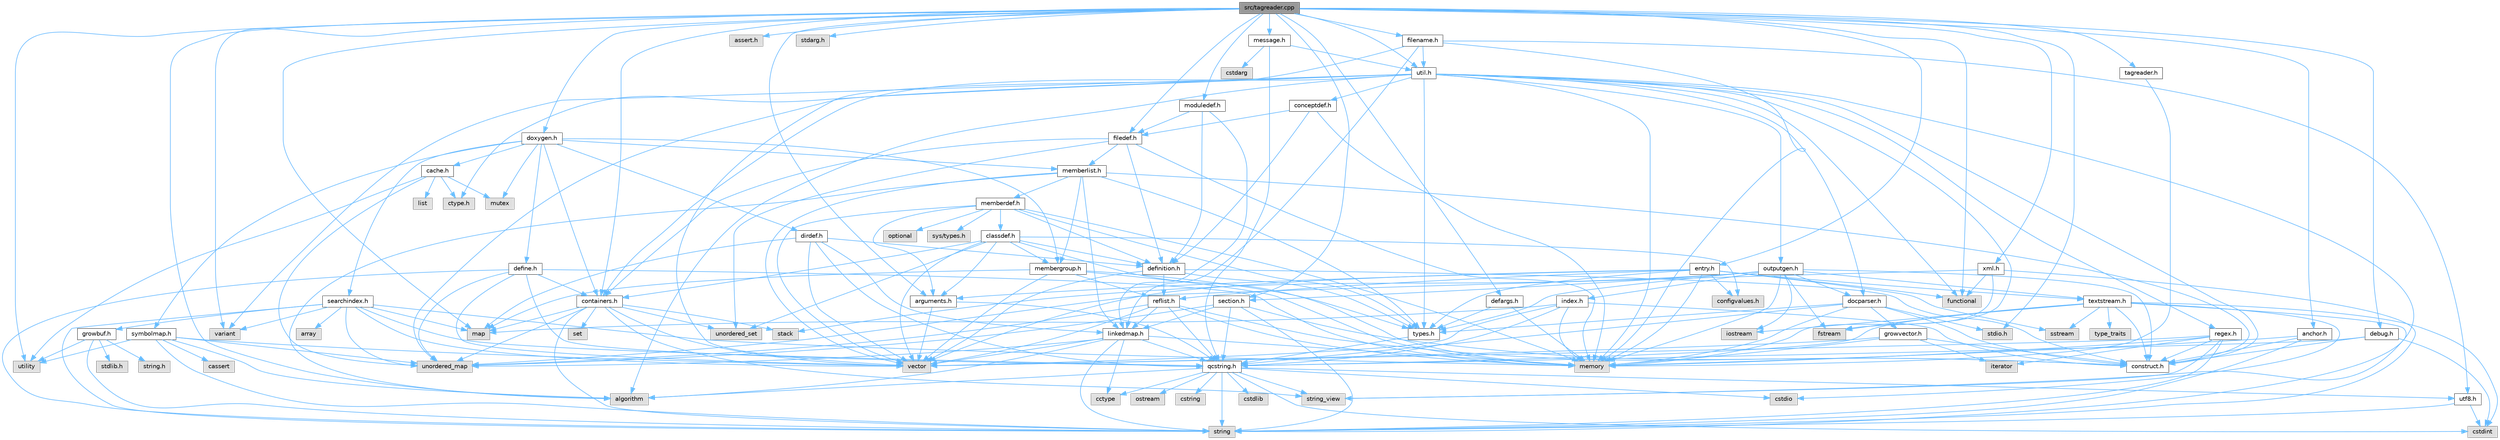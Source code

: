 digraph "src/tagreader.cpp"
{
 // INTERACTIVE_SVG=YES
 // LATEX_PDF_SIZE
  bgcolor="transparent";
  edge [fontname=Helvetica,fontsize=10,labelfontname=Helvetica,labelfontsize=10];
  node [fontname=Helvetica,fontsize=10,shape=box,height=0.2,width=0.4];
  Node1 [id="Node000001",label="src/tagreader.cpp",height=0.2,width=0.4,color="gray40", fillcolor="grey60", style="filled", fontcolor="black",tooltip=" "];
  Node1 -> Node2 [id="edge1_Node000001_Node000002",color="steelblue1",style="solid",tooltip=" "];
  Node2 [id="Node000002",label="tagreader.h",height=0.2,width=0.4,color="grey40", fillcolor="white", style="filled",URL="$d5/d61/tagreader_8h.html",tooltip=" "];
  Node2 -> Node3 [id="edge2_Node000002_Node000003",color="steelblue1",style="solid",tooltip=" "];
  Node3 [id="Node000003",label="memory",height=0.2,width=0.4,color="grey60", fillcolor="#E0E0E0", style="filled",tooltip=" "];
  Node1 -> Node4 [id="edge3_Node000001_Node000004",color="steelblue1",style="solid",tooltip=" "];
  Node4 [id="Node000004",label="map",height=0.2,width=0.4,color="grey60", fillcolor="#E0E0E0", style="filled",tooltip=" "];
  Node1 -> Node5 [id="edge4_Node000001_Node000005",color="steelblue1",style="solid",tooltip=" "];
  Node5 [id="Node000005",label="functional",height=0.2,width=0.4,color="grey60", fillcolor="#E0E0E0", style="filled",tooltip=" "];
  Node1 -> Node6 [id="edge5_Node000001_Node000006",color="steelblue1",style="solid",tooltip=" "];
  Node6 [id="Node000006",label="utility",height=0.2,width=0.4,color="grey60", fillcolor="#E0E0E0", style="filled",tooltip=" "];
  Node1 -> Node7 [id="edge6_Node000001_Node000007",color="steelblue1",style="solid",tooltip=" "];
  Node7 [id="Node000007",label="algorithm",height=0.2,width=0.4,color="grey60", fillcolor="#E0E0E0", style="filled",tooltip=" "];
  Node1 -> Node8 [id="edge7_Node000001_Node000008",color="steelblue1",style="solid",tooltip=" "];
  Node8 [id="Node000008",label="variant",height=0.2,width=0.4,color="grey60", fillcolor="#E0E0E0", style="filled",tooltip=" "];
  Node1 -> Node9 [id="edge8_Node000001_Node000009",color="steelblue1",style="solid",tooltip=" "];
  Node9 [id="Node000009",label="assert.h",height=0.2,width=0.4,color="grey60", fillcolor="#E0E0E0", style="filled",tooltip=" "];
  Node1 -> Node10 [id="edge9_Node000001_Node000010",color="steelblue1",style="solid",tooltip=" "];
  Node10 [id="Node000010",label="stdio.h",height=0.2,width=0.4,color="grey60", fillcolor="#E0E0E0", style="filled",tooltip=" "];
  Node1 -> Node11 [id="edge10_Node000001_Node000011",color="steelblue1",style="solid",tooltip=" "];
  Node11 [id="Node000011",label="stdarg.h",height=0.2,width=0.4,color="grey60", fillcolor="#E0E0E0", style="filled",tooltip=" "];
  Node1 -> Node12 [id="edge11_Node000001_Node000012",color="steelblue1",style="solid",tooltip=" "];
  Node12 [id="Node000012",label="xml.h",height=0.2,width=0.4,color="grey40", fillcolor="white", style="filled",URL="$d0/d62/xml_8h.html",tooltip=" "];
  Node12 -> Node3 [id="edge12_Node000012_Node000003",color="steelblue1",style="solid",tooltip=" "];
  Node12 -> Node5 [id="edge13_Node000012_Node000005",color="steelblue1",style="solid",tooltip=" "];
  Node12 -> Node13 [id="edge14_Node000012_Node000013",color="steelblue1",style="solid",tooltip=" "];
  Node13 [id="Node000013",label="string",height=0.2,width=0.4,color="grey60", fillcolor="#E0E0E0", style="filled",tooltip=" "];
  Node12 -> Node14 [id="edge15_Node000012_Node000014",color="steelblue1",style="solid",tooltip=" "];
  Node14 [id="Node000014",label="unordered_map",height=0.2,width=0.4,color="grey60", fillcolor="#E0E0E0", style="filled",tooltip=" "];
  Node1 -> Node15 [id="edge16_Node000001_Node000015",color="steelblue1",style="solid",tooltip=" "];
  Node15 [id="Node000015",label="entry.h",height=0.2,width=0.4,color="grey40", fillcolor="white", style="filled",URL="$d1/dc6/entry_8h.html",tooltip=" "];
  Node15 -> Node16 [id="edge17_Node000015_Node000016",color="steelblue1",style="solid",tooltip=" "];
  Node16 [id="Node000016",label="vector",height=0.2,width=0.4,color="grey60", fillcolor="#E0E0E0", style="filled",tooltip=" "];
  Node15 -> Node3 [id="edge18_Node000015_Node000003",color="steelblue1",style="solid",tooltip=" "];
  Node15 -> Node17 [id="edge19_Node000015_Node000017",color="steelblue1",style="solid",tooltip=" "];
  Node17 [id="Node000017",label="sstream",height=0.2,width=0.4,color="grey60", fillcolor="#E0E0E0", style="filled",tooltip=" "];
  Node15 -> Node5 [id="edge20_Node000015_Node000005",color="steelblue1",style="solid",tooltip=" "];
  Node15 -> Node18 [id="edge21_Node000015_Node000018",color="steelblue1",style="solid",tooltip=" "];
  Node18 [id="Node000018",label="types.h",height=0.2,width=0.4,color="grey40", fillcolor="white", style="filled",URL="$d9/d49/types_8h.html",tooltip="This file contains a number of basic enums and types."];
  Node18 -> Node19 [id="edge22_Node000018_Node000019",color="steelblue1",style="solid",tooltip=" "];
  Node19 [id="Node000019",label="qcstring.h",height=0.2,width=0.4,color="grey40", fillcolor="white", style="filled",URL="$d7/d5c/qcstring_8h.html",tooltip=" "];
  Node19 -> Node13 [id="edge23_Node000019_Node000013",color="steelblue1",style="solid",tooltip=" "];
  Node19 -> Node20 [id="edge24_Node000019_Node000020",color="steelblue1",style="solid",tooltip=" "];
  Node20 [id="Node000020",label="string_view",height=0.2,width=0.4,color="grey60", fillcolor="#E0E0E0", style="filled",tooltip=" "];
  Node19 -> Node7 [id="edge25_Node000019_Node000007",color="steelblue1",style="solid",tooltip=" "];
  Node19 -> Node21 [id="edge26_Node000019_Node000021",color="steelblue1",style="solid",tooltip=" "];
  Node21 [id="Node000021",label="cctype",height=0.2,width=0.4,color="grey60", fillcolor="#E0E0E0", style="filled",tooltip=" "];
  Node19 -> Node22 [id="edge27_Node000019_Node000022",color="steelblue1",style="solid",tooltip=" "];
  Node22 [id="Node000022",label="cstring",height=0.2,width=0.4,color="grey60", fillcolor="#E0E0E0", style="filled",tooltip=" "];
  Node19 -> Node23 [id="edge28_Node000019_Node000023",color="steelblue1",style="solid",tooltip=" "];
  Node23 [id="Node000023",label="cstdio",height=0.2,width=0.4,color="grey60", fillcolor="#E0E0E0", style="filled",tooltip=" "];
  Node19 -> Node24 [id="edge29_Node000019_Node000024",color="steelblue1",style="solid",tooltip=" "];
  Node24 [id="Node000024",label="cstdlib",height=0.2,width=0.4,color="grey60", fillcolor="#E0E0E0", style="filled",tooltip=" "];
  Node19 -> Node25 [id="edge30_Node000019_Node000025",color="steelblue1",style="solid",tooltip=" "];
  Node25 [id="Node000025",label="cstdint",height=0.2,width=0.4,color="grey60", fillcolor="#E0E0E0", style="filled",tooltip=" "];
  Node19 -> Node26 [id="edge31_Node000019_Node000026",color="steelblue1",style="solid",tooltip=" "];
  Node26 [id="Node000026",label="ostream",height=0.2,width=0.4,color="grey60", fillcolor="#E0E0E0", style="filled",tooltip=" "];
  Node19 -> Node27 [id="edge32_Node000019_Node000027",color="steelblue1",style="solid",tooltip=" "];
  Node27 [id="Node000027",label="utf8.h",height=0.2,width=0.4,color="grey40", fillcolor="white", style="filled",URL="$db/d7c/utf8_8h.html",tooltip="Various UTF8 related helper functions."];
  Node27 -> Node25 [id="edge33_Node000027_Node000025",color="steelblue1",style="solid",tooltip=" "];
  Node27 -> Node13 [id="edge34_Node000027_Node000013",color="steelblue1",style="solid",tooltip=" "];
  Node15 -> Node28 [id="edge35_Node000015_Node000028",color="steelblue1",style="solid",tooltip=" "];
  Node28 [id="Node000028",label="arguments.h",height=0.2,width=0.4,color="grey40", fillcolor="white", style="filled",URL="$df/d9b/arguments_8h.html",tooltip=" "];
  Node28 -> Node16 [id="edge36_Node000028_Node000016",color="steelblue1",style="solid",tooltip=" "];
  Node28 -> Node19 [id="edge37_Node000028_Node000019",color="steelblue1",style="solid",tooltip=" "];
  Node15 -> Node29 [id="edge38_Node000015_Node000029",color="steelblue1",style="solid",tooltip=" "];
  Node29 [id="Node000029",label="reflist.h",height=0.2,width=0.4,color="grey40", fillcolor="white", style="filled",URL="$d1/d02/reflist_8h.html",tooltip=" "];
  Node29 -> Node16 [id="edge39_Node000029_Node000016",color="steelblue1",style="solid",tooltip=" "];
  Node29 -> Node14 [id="edge40_Node000029_Node000014",color="steelblue1",style="solid",tooltip=" "];
  Node29 -> Node3 [id="edge41_Node000029_Node000003",color="steelblue1",style="solid",tooltip=" "];
  Node29 -> Node19 [id="edge42_Node000029_Node000019",color="steelblue1",style="solid",tooltip=" "];
  Node29 -> Node30 [id="edge43_Node000029_Node000030",color="steelblue1",style="solid",tooltip=" "];
  Node30 [id="Node000030",label="linkedmap.h",height=0.2,width=0.4,color="grey40", fillcolor="white", style="filled",URL="$da/de1/linkedmap_8h.html",tooltip=" "];
  Node30 -> Node14 [id="edge44_Node000030_Node000014",color="steelblue1",style="solid",tooltip=" "];
  Node30 -> Node16 [id="edge45_Node000030_Node000016",color="steelblue1",style="solid",tooltip=" "];
  Node30 -> Node3 [id="edge46_Node000030_Node000003",color="steelblue1",style="solid",tooltip=" "];
  Node30 -> Node13 [id="edge47_Node000030_Node000013",color="steelblue1",style="solid",tooltip=" "];
  Node30 -> Node7 [id="edge48_Node000030_Node000007",color="steelblue1",style="solid",tooltip=" "];
  Node30 -> Node21 [id="edge49_Node000030_Node000021",color="steelblue1",style="solid",tooltip=" "];
  Node30 -> Node19 [id="edge50_Node000030_Node000019",color="steelblue1",style="solid",tooltip=" "];
  Node29 -> Node31 [id="edge51_Node000029_Node000031",color="steelblue1",style="solid",tooltip=" "];
  Node31 [id="Node000031",label="construct.h",height=0.2,width=0.4,color="grey40", fillcolor="white", style="filled",URL="$d7/dfc/construct_8h.html",tooltip=" "];
  Node15 -> Node32 [id="edge52_Node000015_Node000032",color="steelblue1",style="solid",tooltip=" "];
  Node32 [id="Node000032",label="textstream.h",height=0.2,width=0.4,color="grey40", fillcolor="white", style="filled",URL="$d4/d7d/textstream_8h.html",tooltip=" "];
  Node32 -> Node13 [id="edge53_Node000032_Node000013",color="steelblue1",style="solid",tooltip=" "];
  Node32 -> Node33 [id="edge54_Node000032_Node000033",color="steelblue1",style="solid",tooltip=" "];
  Node33 [id="Node000033",label="iostream",height=0.2,width=0.4,color="grey60", fillcolor="#E0E0E0", style="filled",tooltip=" "];
  Node32 -> Node17 [id="edge55_Node000032_Node000017",color="steelblue1",style="solid",tooltip=" "];
  Node32 -> Node25 [id="edge56_Node000032_Node000025",color="steelblue1",style="solid",tooltip=" "];
  Node32 -> Node23 [id="edge57_Node000032_Node000023",color="steelblue1",style="solid",tooltip=" "];
  Node32 -> Node34 [id="edge58_Node000032_Node000034",color="steelblue1",style="solid",tooltip=" "];
  Node34 [id="Node000034",label="fstream",height=0.2,width=0.4,color="grey60", fillcolor="#E0E0E0", style="filled",tooltip=" "];
  Node32 -> Node35 [id="edge59_Node000032_Node000035",color="steelblue1",style="solid",tooltip=" "];
  Node35 [id="Node000035",label="type_traits",height=0.2,width=0.4,color="grey60", fillcolor="#E0E0E0", style="filled",tooltip=" "];
  Node32 -> Node19 [id="edge60_Node000032_Node000019",color="steelblue1",style="solid",tooltip=" "];
  Node32 -> Node31 [id="edge61_Node000032_Node000031",color="steelblue1",style="solid",tooltip=" "];
  Node15 -> Node36 [id="edge62_Node000015_Node000036",color="steelblue1",style="solid",tooltip=" "];
  Node36 [id="Node000036",label="configvalues.h",height=0.2,width=0.4,color="grey60", fillcolor="#E0E0E0", style="filled",tooltip=" "];
  Node1 -> Node37 [id="edge63_Node000001_Node000037",color="steelblue1",style="solid",tooltip=" "];
  Node37 [id="Node000037",label="doxygen.h",height=0.2,width=0.4,color="grey40", fillcolor="white", style="filled",URL="$d1/da1/doxygen_8h.html",tooltip=" "];
  Node37 -> Node38 [id="edge64_Node000037_Node000038",color="steelblue1",style="solid",tooltip=" "];
  Node38 [id="Node000038",label="mutex",height=0.2,width=0.4,color="grey60", fillcolor="#E0E0E0", style="filled",tooltip=" "];
  Node37 -> Node39 [id="edge65_Node000037_Node000039",color="steelblue1",style="solid",tooltip=" "];
  Node39 [id="Node000039",label="containers.h",height=0.2,width=0.4,color="grey40", fillcolor="white", style="filled",URL="$d5/d75/containers_8h.html",tooltip=" "];
  Node39 -> Node16 [id="edge66_Node000039_Node000016",color="steelblue1",style="solid",tooltip=" "];
  Node39 -> Node13 [id="edge67_Node000039_Node000013",color="steelblue1",style="solid",tooltip=" "];
  Node39 -> Node20 [id="edge68_Node000039_Node000020",color="steelblue1",style="solid",tooltip=" "];
  Node39 -> Node40 [id="edge69_Node000039_Node000040",color="steelblue1",style="solid",tooltip=" "];
  Node40 [id="Node000040",label="set",height=0.2,width=0.4,color="grey60", fillcolor="#E0E0E0", style="filled",tooltip=" "];
  Node39 -> Node4 [id="edge70_Node000039_Node000004",color="steelblue1",style="solid",tooltip=" "];
  Node39 -> Node41 [id="edge71_Node000039_Node000041",color="steelblue1",style="solid",tooltip=" "];
  Node41 [id="Node000041",label="unordered_set",height=0.2,width=0.4,color="grey60", fillcolor="#E0E0E0", style="filled",tooltip=" "];
  Node39 -> Node14 [id="edge72_Node000039_Node000014",color="steelblue1",style="solid",tooltip=" "];
  Node39 -> Node42 [id="edge73_Node000039_Node000042",color="steelblue1",style="solid",tooltip=" "];
  Node42 [id="Node000042",label="stack",height=0.2,width=0.4,color="grey60", fillcolor="#E0E0E0", style="filled",tooltip=" "];
  Node37 -> Node43 [id="edge74_Node000037_Node000043",color="steelblue1",style="solid",tooltip=" "];
  Node43 [id="Node000043",label="membergroup.h",height=0.2,width=0.4,color="grey40", fillcolor="white", style="filled",URL="$d9/d11/membergroup_8h.html",tooltip=" "];
  Node43 -> Node16 [id="edge75_Node000043_Node000016",color="steelblue1",style="solid",tooltip=" "];
  Node43 -> Node4 [id="edge76_Node000043_Node000004",color="steelblue1",style="solid",tooltip=" "];
  Node43 -> Node3 [id="edge77_Node000043_Node000003",color="steelblue1",style="solid",tooltip=" "];
  Node43 -> Node18 [id="edge78_Node000043_Node000018",color="steelblue1",style="solid",tooltip=" "];
  Node43 -> Node29 [id="edge79_Node000043_Node000029",color="steelblue1",style="solid",tooltip=" "];
  Node37 -> Node44 [id="edge80_Node000037_Node000044",color="steelblue1",style="solid",tooltip=" "];
  Node44 [id="Node000044",label="dirdef.h",height=0.2,width=0.4,color="grey40", fillcolor="white", style="filled",URL="$d6/d15/dirdef_8h.html",tooltip=" "];
  Node44 -> Node16 [id="edge81_Node000044_Node000016",color="steelblue1",style="solid",tooltip=" "];
  Node44 -> Node4 [id="edge82_Node000044_Node000004",color="steelblue1",style="solid",tooltip=" "];
  Node44 -> Node19 [id="edge83_Node000044_Node000019",color="steelblue1",style="solid",tooltip=" "];
  Node44 -> Node30 [id="edge84_Node000044_Node000030",color="steelblue1",style="solid",tooltip=" "];
  Node44 -> Node45 [id="edge85_Node000044_Node000045",color="steelblue1",style="solid",tooltip=" "];
  Node45 [id="Node000045",label="definition.h",height=0.2,width=0.4,color="grey40", fillcolor="white", style="filled",URL="$df/da1/definition_8h.html",tooltip=" "];
  Node45 -> Node16 [id="edge86_Node000045_Node000016",color="steelblue1",style="solid",tooltip=" "];
  Node45 -> Node18 [id="edge87_Node000045_Node000018",color="steelblue1",style="solid",tooltip=" "];
  Node45 -> Node29 [id="edge88_Node000045_Node000029",color="steelblue1",style="solid",tooltip=" "];
  Node45 -> Node31 [id="edge89_Node000045_Node000031",color="steelblue1",style="solid",tooltip=" "];
  Node37 -> Node46 [id="edge90_Node000037_Node000046",color="steelblue1",style="solid",tooltip=" "];
  Node46 [id="Node000046",label="memberlist.h",height=0.2,width=0.4,color="grey40", fillcolor="white", style="filled",URL="$dd/d78/memberlist_8h.html",tooltip=" "];
  Node46 -> Node16 [id="edge91_Node000046_Node000016",color="steelblue1",style="solid",tooltip=" "];
  Node46 -> Node7 [id="edge92_Node000046_Node000007",color="steelblue1",style="solid",tooltip=" "];
  Node46 -> Node47 [id="edge93_Node000046_Node000047",color="steelblue1",style="solid",tooltip=" "];
  Node47 [id="Node000047",label="memberdef.h",height=0.2,width=0.4,color="grey40", fillcolor="white", style="filled",URL="$d4/d46/memberdef_8h.html",tooltip=" "];
  Node47 -> Node16 [id="edge94_Node000047_Node000016",color="steelblue1",style="solid",tooltip=" "];
  Node47 -> Node3 [id="edge95_Node000047_Node000003",color="steelblue1",style="solid",tooltip=" "];
  Node47 -> Node48 [id="edge96_Node000047_Node000048",color="steelblue1",style="solid",tooltip=" "];
  Node48 [id="Node000048",label="optional",height=0.2,width=0.4,color="grey60", fillcolor="#E0E0E0", style="filled",tooltip=" "];
  Node47 -> Node49 [id="edge97_Node000047_Node000049",color="steelblue1",style="solid",tooltip=" "];
  Node49 [id="Node000049",label="sys/types.h",height=0.2,width=0.4,color="grey60", fillcolor="#E0E0E0", style="filled",tooltip=" "];
  Node47 -> Node18 [id="edge98_Node000047_Node000018",color="steelblue1",style="solid",tooltip=" "];
  Node47 -> Node45 [id="edge99_Node000047_Node000045",color="steelblue1",style="solid",tooltip=" "];
  Node47 -> Node28 [id="edge100_Node000047_Node000028",color="steelblue1",style="solid",tooltip=" "];
  Node47 -> Node50 [id="edge101_Node000047_Node000050",color="steelblue1",style="solid",tooltip=" "];
  Node50 [id="Node000050",label="classdef.h",height=0.2,width=0.4,color="grey40", fillcolor="white", style="filled",URL="$d1/da6/classdef_8h.html",tooltip=" "];
  Node50 -> Node3 [id="edge102_Node000050_Node000003",color="steelblue1",style="solid",tooltip=" "];
  Node50 -> Node16 [id="edge103_Node000050_Node000016",color="steelblue1",style="solid",tooltip=" "];
  Node50 -> Node41 [id="edge104_Node000050_Node000041",color="steelblue1",style="solid",tooltip=" "];
  Node50 -> Node39 [id="edge105_Node000050_Node000039",color="steelblue1",style="solid",tooltip=" "];
  Node50 -> Node45 [id="edge106_Node000050_Node000045",color="steelblue1",style="solid",tooltip=" "];
  Node50 -> Node28 [id="edge107_Node000050_Node000028",color="steelblue1",style="solid",tooltip=" "];
  Node50 -> Node43 [id="edge108_Node000050_Node000043",color="steelblue1",style="solid",tooltip=" "];
  Node50 -> Node36 [id="edge109_Node000050_Node000036",color="steelblue1",style="solid",tooltip=" "];
  Node46 -> Node30 [id="edge110_Node000046_Node000030",color="steelblue1",style="solid",tooltip=" "];
  Node46 -> Node18 [id="edge111_Node000046_Node000018",color="steelblue1",style="solid",tooltip=" "];
  Node46 -> Node43 [id="edge112_Node000046_Node000043",color="steelblue1",style="solid",tooltip=" "];
  Node46 -> Node31 [id="edge113_Node000046_Node000031",color="steelblue1",style="solid",tooltip=" "];
  Node37 -> Node51 [id="edge114_Node000037_Node000051",color="steelblue1",style="solid",tooltip=" "];
  Node51 [id="Node000051",label="define.h",height=0.2,width=0.4,color="grey40", fillcolor="white", style="filled",URL="$df/d67/define_8h.html",tooltip=" "];
  Node51 -> Node16 [id="edge115_Node000051_Node000016",color="steelblue1",style="solid",tooltip=" "];
  Node51 -> Node3 [id="edge116_Node000051_Node000003",color="steelblue1",style="solid",tooltip=" "];
  Node51 -> Node13 [id="edge117_Node000051_Node000013",color="steelblue1",style="solid",tooltip=" "];
  Node51 -> Node14 [id="edge118_Node000051_Node000014",color="steelblue1",style="solid",tooltip=" "];
  Node51 -> Node19 [id="edge119_Node000051_Node000019",color="steelblue1",style="solid",tooltip=" "];
  Node51 -> Node39 [id="edge120_Node000051_Node000039",color="steelblue1",style="solid",tooltip=" "];
  Node37 -> Node52 [id="edge121_Node000037_Node000052",color="steelblue1",style="solid",tooltip=" "];
  Node52 [id="Node000052",label="cache.h",height=0.2,width=0.4,color="grey40", fillcolor="white", style="filled",URL="$d3/d26/cache_8h.html",tooltip=" "];
  Node52 -> Node53 [id="edge122_Node000052_Node000053",color="steelblue1",style="solid",tooltip=" "];
  Node53 [id="Node000053",label="list",height=0.2,width=0.4,color="grey60", fillcolor="#E0E0E0", style="filled",tooltip=" "];
  Node52 -> Node14 [id="edge123_Node000052_Node000014",color="steelblue1",style="solid",tooltip=" "];
  Node52 -> Node38 [id="edge124_Node000052_Node000038",color="steelblue1",style="solid",tooltip=" "];
  Node52 -> Node6 [id="edge125_Node000052_Node000006",color="steelblue1",style="solid",tooltip=" "];
  Node52 -> Node54 [id="edge126_Node000052_Node000054",color="steelblue1",style="solid",tooltip=" "];
  Node54 [id="Node000054",label="ctype.h",height=0.2,width=0.4,color="grey60", fillcolor="#E0E0E0", style="filled",tooltip=" "];
  Node37 -> Node55 [id="edge127_Node000037_Node000055",color="steelblue1",style="solid",tooltip=" "];
  Node55 [id="Node000055",label="symbolmap.h",height=0.2,width=0.4,color="grey40", fillcolor="white", style="filled",URL="$d7/ddd/symbolmap_8h.html",tooltip=" "];
  Node55 -> Node7 [id="edge128_Node000055_Node000007",color="steelblue1",style="solid",tooltip=" "];
  Node55 -> Node14 [id="edge129_Node000055_Node000014",color="steelblue1",style="solid",tooltip=" "];
  Node55 -> Node16 [id="edge130_Node000055_Node000016",color="steelblue1",style="solid",tooltip=" "];
  Node55 -> Node13 [id="edge131_Node000055_Node000013",color="steelblue1",style="solid",tooltip=" "];
  Node55 -> Node6 [id="edge132_Node000055_Node000006",color="steelblue1",style="solid",tooltip=" "];
  Node55 -> Node56 [id="edge133_Node000055_Node000056",color="steelblue1",style="solid",tooltip=" "];
  Node56 [id="Node000056",label="cassert",height=0.2,width=0.4,color="grey60", fillcolor="#E0E0E0", style="filled",tooltip=" "];
  Node37 -> Node57 [id="edge134_Node000037_Node000057",color="steelblue1",style="solid",tooltip=" "];
  Node57 [id="Node000057",label="searchindex.h",height=0.2,width=0.4,color="grey40", fillcolor="white", style="filled",URL="$de/d07/searchindex_8h.html",tooltip="Web server based search engine."];
  Node57 -> Node3 [id="edge135_Node000057_Node000003",color="steelblue1",style="solid",tooltip=" "];
  Node57 -> Node16 [id="edge136_Node000057_Node000016",color="steelblue1",style="solid",tooltip=" "];
  Node57 -> Node4 [id="edge137_Node000057_Node000004",color="steelblue1",style="solid",tooltip=" "];
  Node57 -> Node14 [id="edge138_Node000057_Node000014",color="steelblue1",style="solid",tooltip=" "];
  Node57 -> Node13 [id="edge139_Node000057_Node000013",color="steelblue1",style="solid",tooltip=" "];
  Node57 -> Node58 [id="edge140_Node000057_Node000058",color="steelblue1",style="solid",tooltip=" "];
  Node58 [id="Node000058",label="array",height=0.2,width=0.4,color="grey60", fillcolor="#E0E0E0", style="filled",tooltip=" "];
  Node57 -> Node8 [id="edge141_Node000057_Node000008",color="steelblue1",style="solid",tooltip=" "];
  Node57 -> Node19 [id="edge142_Node000057_Node000019",color="steelblue1",style="solid",tooltip=" "];
  Node57 -> Node59 [id="edge143_Node000057_Node000059",color="steelblue1",style="solid",tooltip=" "];
  Node59 [id="Node000059",label="growbuf.h",height=0.2,width=0.4,color="grey40", fillcolor="white", style="filled",URL="$dd/d72/growbuf_8h.html",tooltip=" "];
  Node59 -> Node6 [id="edge144_Node000059_Node000006",color="steelblue1",style="solid",tooltip=" "];
  Node59 -> Node60 [id="edge145_Node000059_Node000060",color="steelblue1",style="solid",tooltip=" "];
  Node60 [id="Node000060",label="stdlib.h",height=0.2,width=0.4,color="grey60", fillcolor="#E0E0E0", style="filled",tooltip=" "];
  Node59 -> Node61 [id="edge146_Node000059_Node000061",color="steelblue1",style="solid",tooltip=" "];
  Node61 [id="Node000061",label="string.h",height=0.2,width=0.4,color="grey60", fillcolor="#E0E0E0", style="filled",tooltip=" "];
  Node59 -> Node13 [id="edge147_Node000059_Node000013",color="steelblue1",style="solid",tooltip=" "];
  Node1 -> Node62 [id="edge148_Node000001_Node000062",color="steelblue1",style="solid",tooltip=" "];
  Node62 [id="Node000062",label="util.h",height=0.2,width=0.4,color="grey40", fillcolor="white", style="filled",URL="$d8/d3c/util_8h.html",tooltip="A bunch of utility functions."];
  Node62 -> Node3 [id="edge149_Node000062_Node000003",color="steelblue1",style="solid",tooltip=" "];
  Node62 -> Node14 [id="edge150_Node000062_Node000014",color="steelblue1",style="solid",tooltip=" "];
  Node62 -> Node7 [id="edge151_Node000062_Node000007",color="steelblue1",style="solid",tooltip=" "];
  Node62 -> Node5 [id="edge152_Node000062_Node000005",color="steelblue1",style="solid",tooltip=" "];
  Node62 -> Node34 [id="edge153_Node000062_Node000034",color="steelblue1",style="solid",tooltip=" "];
  Node62 -> Node8 [id="edge154_Node000062_Node000008",color="steelblue1",style="solid",tooltip=" "];
  Node62 -> Node20 [id="edge155_Node000062_Node000020",color="steelblue1",style="solid",tooltip=" "];
  Node62 -> Node54 [id="edge156_Node000062_Node000054",color="steelblue1",style="solid",tooltip=" "];
  Node62 -> Node18 [id="edge157_Node000062_Node000018",color="steelblue1",style="solid",tooltip=" "];
  Node62 -> Node63 [id="edge158_Node000062_Node000063",color="steelblue1",style="solid",tooltip=" "];
  Node63 [id="Node000063",label="docparser.h",height=0.2,width=0.4,color="grey40", fillcolor="white", style="filled",URL="$de/d9c/docparser_8h.html",tooltip=" "];
  Node63 -> Node10 [id="edge159_Node000063_Node000010",color="steelblue1",style="solid",tooltip=" "];
  Node63 -> Node3 [id="edge160_Node000063_Node000003",color="steelblue1",style="solid",tooltip=" "];
  Node63 -> Node19 [id="edge161_Node000063_Node000019",color="steelblue1",style="solid",tooltip=" "];
  Node63 -> Node64 [id="edge162_Node000063_Node000064",color="steelblue1",style="solid",tooltip=" "];
  Node64 [id="Node000064",label="growvector.h",height=0.2,width=0.4,color="grey40", fillcolor="white", style="filled",URL="$d7/d50/growvector_8h.html",tooltip=" "];
  Node64 -> Node16 [id="edge163_Node000064_Node000016",color="steelblue1",style="solid",tooltip=" "];
  Node64 -> Node3 [id="edge164_Node000064_Node000003",color="steelblue1",style="solid",tooltip=" "];
  Node64 -> Node65 [id="edge165_Node000064_Node000065",color="steelblue1",style="solid",tooltip=" "];
  Node65 [id="Node000065",label="iterator",height=0.2,width=0.4,color="grey60", fillcolor="#E0E0E0", style="filled",tooltip=" "];
  Node64 -> Node31 [id="edge166_Node000064_Node000031",color="steelblue1",style="solid",tooltip=" "];
  Node63 -> Node31 [id="edge167_Node000063_Node000031",color="steelblue1",style="solid",tooltip=" "];
  Node63 -> Node18 [id="edge168_Node000063_Node000018",color="steelblue1",style="solid",tooltip=" "];
  Node62 -> Node39 [id="edge169_Node000062_Node000039",color="steelblue1",style="solid",tooltip=" "];
  Node62 -> Node66 [id="edge170_Node000062_Node000066",color="steelblue1",style="solid",tooltip=" "];
  Node66 [id="Node000066",label="outputgen.h",height=0.2,width=0.4,color="grey40", fillcolor="white", style="filled",URL="$df/d06/outputgen_8h.html",tooltip=" "];
  Node66 -> Node3 [id="edge171_Node000066_Node000003",color="steelblue1",style="solid",tooltip=" "];
  Node66 -> Node42 [id="edge172_Node000066_Node000042",color="steelblue1",style="solid",tooltip=" "];
  Node66 -> Node33 [id="edge173_Node000066_Node000033",color="steelblue1",style="solid",tooltip=" "];
  Node66 -> Node34 [id="edge174_Node000066_Node000034",color="steelblue1",style="solid",tooltip=" "];
  Node66 -> Node18 [id="edge175_Node000066_Node000018",color="steelblue1",style="solid",tooltip=" "];
  Node66 -> Node67 [id="edge176_Node000066_Node000067",color="steelblue1",style="solid",tooltip=" "];
  Node67 [id="Node000067",label="index.h",height=0.2,width=0.4,color="grey40", fillcolor="white", style="filled",URL="$d1/db5/index_8h.html",tooltip=" "];
  Node67 -> Node3 [id="edge177_Node000067_Node000003",color="steelblue1",style="solid",tooltip=" "];
  Node67 -> Node16 [id="edge178_Node000067_Node000016",color="steelblue1",style="solid",tooltip=" "];
  Node67 -> Node4 [id="edge179_Node000067_Node000004",color="steelblue1",style="solid",tooltip=" "];
  Node67 -> Node19 [id="edge180_Node000067_Node000019",color="steelblue1",style="solid",tooltip=" "];
  Node67 -> Node31 [id="edge181_Node000067_Node000031",color="steelblue1",style="solid",tooltip=" "];
  Node66 -> Node68 [id="edge182_Node000066_Node000068",color="steelblue1",style="solid",tooltip=" "];
  Node68 [id="Node000068",label="section.h",height=0.2,width=0.4,color="grey40", fillcolor="white", style="filled",URL="$d1/d2a/section_8h.html",tooltip=" "];
  Node68 -> Node13 [id="edge183_Node000068_Node000013",color="steelblue1",style="solid",tooltip=" "];
  Node68 -> Node14 [id="edge184_Node000068_Node000014",color="steelblue1",style="solid",tooltip=" "];
  Node68 -> Node19 [id="edge185_Node000068_Node000019",color="steelblue1",style="solid",tooltip=" "];
  Node68 -> Node30 [id="edge186_Node000068_Node000030",color="steelblue1",style="solid",tooltip=" "];
  Node68 -> Node31 [id="edge187_Node000068_Node000031",color="steelblue1",style="solid",tooltip=" "];
  Node66 -> Node32 [id="edge188_Node000066_Node000032",color="steelblue1",style="solid",tooltip=" "];
  Node66 -> Node63 [id="edge189_Node000066_Node000063",color="steelblue1",style="solid",tooltip=" "];
  Node66 -> Node31 [id="edge190_Node000066_Node000031",color="steelblue1",style="solid",tooltip=" "];
  Node62 -> Node69 [id="edge191_Node000062_Node000069",color="steelblue1",style="solid",tooltip=" "];
  Node69 [id="Node000069",label="regex.h",height=0.2,width=0.4,color="grey40", fillcolor="white", style="filled",URL="$d1/d21/regex_8h.html",tooltip=" "];
  Node69 -> Node3 [id="edge192_Node000069_Node000003",color="steelblue1",style="solid",tooltip=" "];
  Node69 -> Node13 [id="edge193_Node000069_Node000013",color="steelblue1",style="solid",tooltip=" "];
  Node69 -> Node20 [id="edge194_Node000069_Node000020",color="steelblue1",style="solid",tooltip=" "];
  Node69 -> Node16 [id="edge195_Node000069_Node000016",color="steelblue1",style="solid",tooltip=" "];
  Node69 -> Node65 [id="edge196_Node000069_Node000065",color="steelblue1",style="solid",tooltip=" "];
  Node69 -> Node31 [id="edge197_Node000069_Node000031",color="steelblue1",style="solid",tooltip=" "];
  Node62 -> Node70 [id="edge198_Node000062_Node000070",color="steelblue1",style="solid",tooltip=" "];
  Node70 [id="Node000070",label="conceptdef.h",height=0.2,width=0.4,color="grey40", fillcolor="white", style="filled",URL="$da/df1/conceptdef_8h.html",tooltip=" "];
  Node70 -> Node3 [id="edge199_Node000070_Node000003",color="steelblue1",style="solid",tooltip=" "];
  Node70 -> Node45 [id="edge200_Node000070_Node000045",color="steelblue1",style="solid",tooltip=" "];
  Node70 -> Node71 [id="edge201_Node000070_Node000071",color="steelblue1",style="solid",tooltip=" "];
  Node71 [id="Node000071",label="filedef.h",height=0.2,width=0.4,color="grey40", fillcolor="white", style="filled",URL="$d4/d3a/filedef_8h.html",tooltip=" "];
  Node71 -> Node3 [id="edge202_Node000071_Node000003",color="steelblue1",style="solid",tooltip=" "];
  Node71 -> Node41 [id="edge203_Node000071_Node000041",color="steelblue1",style="solid",tooltip=" "];
  Node71 -> Node45 [id="edge204_Node000071_Node000045",color="steelblue1",style="solid",tooltip=" "];
  Node71 -> Node46 [id="edge205_Node000071_Node000046",color="steelblue1",style="solid",tooltip=" "];
  Node71 -> Node39 [id="edge206_Node000071_Node000039",color="steelblue1",style="solid",tooltip=" "];
  Node62 -> Node31 [id="edge207_Node000062_Node000031",color="steelblue1",style="solid",tooltip=" "];
  Node1 -> Node72 [id="edge208_Node000001_Node000072",color="steelblue1",style="solid",tooltip=" "];
  Node72 [id="Node000072",label="message.h",height=0.2,width=0.4,color="grey40", fillcolor="white", style="filled",URL="$d2/d0d/message_8h.html",tooltip=" "];
  Node72 -> Node73 [id="edge209_Node000072_Node000073",color="steelblue1",style="solid",tooltip=" "];
  Node73 [id="Node000073",label="cstdarg",height=0.2,width=0.4,color="grey60", fillcolor="#E0E0E0", style="filled",tooltip=" "];
  Node72 -> Node19 [id="edge210_Node000072_Node000019",color="steelblue1",style="solid",tooltip=" "];
  Node72 -> Node62 [id="edge211_Node000072_Node000062",color="steelblue1",style="solid",tooltip=" "];
  Node1 -> Node74 [id="edge212_Node000001_Node000074",color="steelblue1",style="solid",tooltip=" "];
  Node74 [id="Node000074",label="defargs.h",height=0.2,width=0.4,color="grey40", fillcolor="white", style="filled",URL="$d8/d65/defargs_8h.html",tooltip=" "];
  Node74 -> Node18 [id="edge213_Node000074_Node000018",color="steelblue1",style="solid",tooltip=" "];
  Node74 -> Node3 [id="edge214_Node000074_Node000003",color="steelblue1",style="solid",tooltip=" "];
  Node1 -> Node28 [id="edge215_Node000001_Node000028",color="steelblue1",style="solid",tooltip=" "];
  Node1 -> Node71 [id="edge216_Node000001_Node000071",color="steelblue1",style="solid",tooltip=" "];
  Node1 -> Node75 [id="edge217_Node000001_Node000075",color="steelblue1",style="solid",tooltip=" "];
  Node75 [id="Node000075",label="filename.h",height=0.2,width=0.4,color="grey40", fillcolor="white", style="filled",URL="$dc/dd6/filename_8h.html",tooltip=" "];
  Node75 -> Node3 [id="edge218_Node000075_Node000003",color="steelblue1",style="solid",tooltip=" "];
  Node75 -> Node16 [id="edge219_Node000075_Node000016",color="steelblue1",style="solid",tooltip=" "];
  Node75 -> Node30 [id="edge220_Node000075_Node000030",color="steelblue1",style="solid",tooltip=" "];
  Node75 -> Node27 [id="edge221_Node000075_Node000027",color="steelblue1",style="solid",tooltip=" "];
  Node75 -> Node62 [id="edge222_Node000075_Node000062",color="steelblue1",style="solid",tooltip=" "];
  Node1 -> Node68 [id="edge223_Node000001_Node000068",color="steelblue1",style="solid",tooltip=" "];
  Node1 -> Node39 [id="edge224_Node000001_Node000039",color="steelblue1",style="solid",tooltip=" "];
  Node1 -> Node76 [id="edge225_Node000001_Node000076",color="steelblue1",style="solid",tooltip=" "];
  Node76 [id="Node000076",label="debug.h",height=0.2,width=0.4,color="grey40", fillcolor="white", style="filled",URL="$db/d16/debug_8h.html",tooltip=" "];
  Node76 -> Node25 [id="edge226_Node000076_Node000025",color="steelblue1",style="solid",tooltip=" "];
  Node76 -> Node19 [id="edge227_Node000076_Node000019",color="steelblue1",style="solid",tooltip=" "];
  Node76 -> Node31 [id="edge228_Node000076_Node000031",color="steelblue1",style="solid",tooltip=" "];
  Node1 -> Node77 [id="edge229_Node000001_Node000077",color="steelblue1",style="solid",tooltip=" "];
  Node77 [id="Node000077",label="anchor.h",height=0.2,width=0.4,color="grey40", fillcolor="white", style="filled",URL="$df/df8/anchor_8h.html",tooltip=" "];
  Node77 -> Node3 [id="edge230_Node000077_Node000003",color="steelblue1",style="solid",tooltip=" "];
  Node77 -> Node13 [id="edge231_Node000077_Node000013",color="steelblue1",style="solid",tooltip=" "];
  Node77 -> Node31 [id="edge232_Node000077_Node000031",color="steelblue1",style="solid",tooltip=" "];
  Node1 -> Node78 [id="edge233_Node000001_Node000078",color="steelblue1",style="solid",tooltip=" "];
  Node78 [id="Node000078",label="moduledef.h",height=0.2,width=0.4,color="grey40", fillcolor="white", style="filled",URL="$d3/d4a/moduledef_8h.html",tooltip=" "];
  Node78 -> Node45 [id="edge234_Node000078_Node000045",color="steelblue1",style="solid",tooltip=" "];
  Node78 -> Node30 [id="edge235_Node000078_Node000030",color="steelblue1",style="solid",tooltip=" "];
  Node78 -> Node71 [id="edge236_Node000078_Node000071",color="steelblue1",style="solid",tooltip=" "];
}
